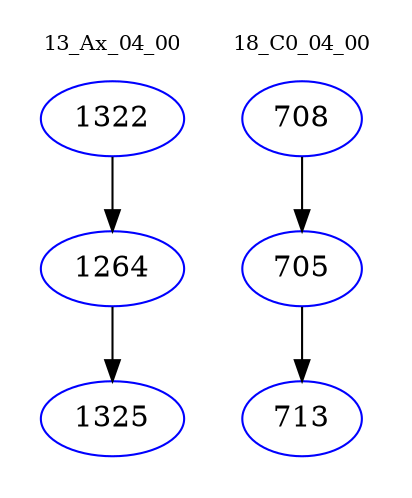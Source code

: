 digraph{
subgraph cluster_0 {
color = white
label = "13_Ax_04_00";
fontsize=10;
T0_1322 [label="1322", color="blue"]
T0_1322 -> T0_1264 [color="black"]
T0_1264 [label="1264", color="blue"]
T0_1264 -> T0_1325 [color="black"]
T0_1325 [label="1325", color="blue"]
}
subgraph cluster_1 {
color = white
label = "18_C0_04_00";
fontsize=10;
T1_708 [label="708", color="blue"]
T1_708 -> T1_705 [color="black"]
T1_705 [label="705", color="blue"]
T1_705 -> T1_713 [color="black"]
T1_713 [label="713", color="blue"]
}
}
